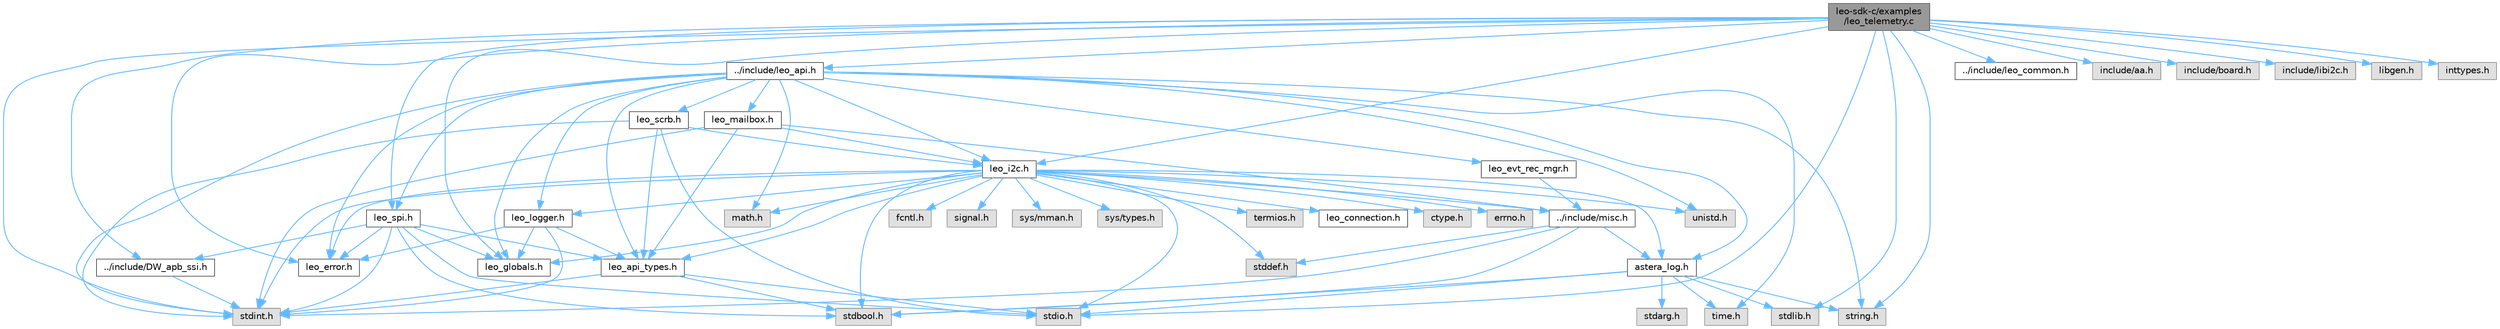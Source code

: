 digraph "leo-sdk-c/examples/leo_telemetry.c"
{
 // LATEX_PDF_SIZE
  bgcolor="transparent";
  edge [fontname=Helvetica,fontsize=10,labelfontname=Helvetica,labelfontsize=10];
  node [fontname=Helvetica,fontsize=10,shape=box,height=0.2,width=0.4];
  Node1 [label="leo-sdk-c/examples\l/leo_telemetry.c",height=0.2,width=0.4,color="gray40", fillcolor="grey60", style="filled", fontcolor="black",tooltip="reference/example to gather DDR and CXL telemetry from a Leo Device"];
  Node1 -> Node2 [color="steelblue1",style="solid"];
  Node2 [label="../include/DW_apb_ssi.h",height=0.2,width=0.4,color="grey40", fillcolor="white", style="filled",URL="$DW__apb__ssi_8h.html",tooltip="Definitions related to flash subsector size, Page sizes. This file has definitions related to the reg..."];
  Node2 -> Node3 [color="steelblue1",style="solid"];
  Node3 [label="stdint.h",height=0.2,width=0.4,color="grey60", fillcolor="#E0E0E0", style="filled",tooltip=" "];
  Node1 -> Node4 [color="steelblue1",style="solid"];
  Node4 [label="../include/leo_api.h",height=0.2,width=0.4,color="grey40", fillcolor="white", style="filled",URL="$leo__api_8h.html",tooltip="Definition of public functions for the SDK."];
  Node4 -> Node5 [color="steelblue1",style="solid"];
  Node5 [label="astera_log.h",height=0.2,width=0.4,color="grey40", fillcolor="white", style="filled",URL="$astera__log_8h.html",tooltip="Logging module for Leo."];
  Node5 -> Node6 [color="steelblue1",style="solid"];
  Node6 [label="stdarg.h",height=0.2,width=0.4,color="grey60", fillcolor="#E0E0E0", style="filled",tooltip=" "];
  Node5 -> Node7 [color="steelblue1",style="solid"];
  Node7 [label="stdbool.h",height=0.2,width=0.4,color="grey60", fillcolor="#E0E0E0", style="filled",tooltip=" "];
  Node5 -> Node8 [color="steelblue1",style="solid"];
  Node8 [label="stdio.h",height=0.2,width=0.4,color="grey60", fillcolor="#E0E0E0", style="filled",tooltip=" "];
  Node5 -> Node9 [color="steelblue1",style="solid"];
  Node9 [label="stdlib.h",height=0.2,width=0.4,color="grey60", fillcolor="#E0E0E0", style="filled",tooltip=" "];
  Node5 -> Node10 [color="steelblue1",style="solid"];
  Node10 [label="string.h",height=0.2,width=0.4,color="grey60", fillcolor="#E0E0E0", style="filled",tooltip=" "];
  Node5 -> Node11 [color="steelblue1",style="solid"];
  Node11 [label="time.h",height=0.2,width=0.4,color="grey60", fillcolor="#E0E0E0", style="filled",tooltip=" "];
  Node4 -> Node12 [color="steelblue1",style="solid"];
  Node12 [label="leo_api_types.h",height=0.2,width=0.4,color="grey40", fillcolor="white", style="filled",URL="$leo__api__types_8h.html",tooltip="Definition of enums and structs used by leo_api."];
  Node12 -> Node7 [color="steelblue1",style="solid"];
  Node12 -> Node3 [color="steelblue1",style="solid"];
  Node12 -> Node8 [color="steelblue1",style="solid"];
  Node4 -> Node13 [color="steelblue1",style="solid"];
  Node13 [label="leo_error.h",height=0.2,width=0.4,color="grey40", fillcolor="white", style="filled",URL="$leo__error_8h.html",tooltip="Definition of error types for the SDK."];
  Node4 -> Node14 [color="steelblue1",style="solid"];
  Node14 [label="leo_globals.h",height=0.2,width=0.4,color="grey40", fillcolor="white", style="filled",URL="$leo__globals_8h.html",tooltip="Definition of enums and structs globally used by the SDK."];
  Node4 -> Node15 [color="steelblue1",style="solid"];
  Node15 [label="leo_i2c.h",height=0.2,width=0.4,color="grey40", fillcolor="white", style="filled",URL="$leo__i2c_8h.html",tooltip="Definition of I2C/SMBus types for the SDK."];
  Node15 -> Node16 [color="steelblue1",style="solid"];
  Node16 [label="../include/misc.h",height=0.2,width=0.4,color="grey40", fillcolor="white", style="filled",URL="$misc_8h.html",tooltip="Header file for miscellaneous defines used in the SDK."];
  Node16 -> Node7 [color="steelblue1",style="solid"];
  Node16 -> Node17 [color="steelblue1",style="solid"];
  Node17 [label="stddef.h",height=0.2,width=0.4,color="grey60", fillcolor="#E0E0E0", style="filled",tooltip=" "];
  Node16 -> Node3 [color="steelblue1",style="solid"];
  Node16 -> Node5 [color="steelblue1",style="solid"];
  Node15 -> Node5 [color="steelblue1",style="solid"];
  Node15 -> Node12 [color="steelblue1",style="solid"];
  Node15 -> Node18 [color="steelblue1",style="solid"];
  Node18 [label="leo_connection.h",height=0.2,width=0.4,color="grey40", fillcolor="white", style="filled",URL="$leo__connection_8h.html",tooltip="Definition of CONNECTION types for the SDK."];
  Node15 -> Node13 [color="steelblue1",style="solid"];
  Node15 -> Node14 [color="steelblue1",style="solid"];
  Node15 -> Node19 [color="steelblue1",style="solid"];
  Node19 [label="leo_logger.h",height=0.2,width=0.4,color="grey40", fillcolor="white", style="filled",URL="$leo__logger_8h.html",tooltip="Definition of helper functions used by Leo SDK."];
  Node19 -> Node12 [color="steelblue1",style="solid"];
  Node19 -> Node13 [color="steelblue1",style="solid"];
  Node19 -> Node14 [color="steelblue1",style="solid"];
  Node19 -> Node3 [color="steelblue1",style="solid"];
  Node15 -> Node20 [color="steelblue1",style="solid"];
  Node20 [label="math.h",height=0.2,width=0.4,color="grey60", fillcolor="#E0E0E0", style="filled",tooltip=" "];
  Node15 -> Node7 [color="steelblue1",style="solid"];
  Node15 -> Node17 [color="steelblue1",style="solid"];
  Node15 -> Node3 [color="steelblue1",style="solid"];
  Node15 -> Node8 [color="steelblue1",style="solid"];
  Node15 -> Node21 [color="steelblue1",style="solid"];
  Node21 [label="unistd.h",height=0.2,width=0.4,color="grey60", fillcolor="#E0E0E0", style="filled",tooltip=" "];
  Node15 -> Node22 [color="steelblue1",style="solid"];
  Node22 [label="ctype.h",height=0.2,width=0.4,color="grey60", fillcolor="#E0E0E0", style="filled",tooltip=" "];
  Node15 -> Node23 [color="steelblue1",style="solid"];
  Node23 [label="errno.h",height=0.2,width=0.4,color="grey60", fillcolor="#E0E0E0", style="filled",tooltip=" "];
  Node15 -> Node24 [color="steelblue1",style="solid"];
  Node24 [label="fcntl.h",height=0.2,width=0.4,color="grey60", fillcolor="#E0E0E0", style="filled",tooltip=" "];
  Node15 -> Node25 [color="steelblue1",style="solid"];
  Node25 [label="signal.h",height=0.2,width=0.4,color="grey60", fillcolor="#E0E0E0", style="filled",tooltip=" "];
  Node15 -> Node26 [color="steelblue1",style="solid"];
  Node26 [label="sys/mman.h",height=0.2,width=0.4,color="grey60", fillcolor="#E0E0E0", style="filled",tooltip=" "];
  Node15 -> Node27 [color="steelblue1",style="solid"];
  Node27 [label="sys/types.h",height=0.2,width=0.4,color="grey60", fillcolor="#E0E0E0", style="filled",tooltip=" "];
  Node15 -> Node28 [color="steelblue1",style="solid"];
  Node28 [label="termios.h",height=0.2,width=0.4,color="grey60", fillcolor="#E0E0E0", style="filled",tooltip=" "];
  Node4 -> Node19 [color="steelblue1",style="solid"];
  Node4 -> Node29 [color="steelblue1",style="solid"];
  Node29 [label="leo_mailbox.h",height=0.2,width=0.4,color="grey40", fillcolor="white", style="filled",URL="$leo__mailbox_8h.html",tooltip="Definition of enums and structs used by the mailbox."];
  Node29 -> Node12 [color="steelblue1",style="solid"];
  Node29 -> Node15 [color="steelblue1",style="solid"];
  Node29 -> Node16 [color="steelblue1",style="solid"];
  Node29 -> Node3 [color="steelblue1",style="solid"];
  Node4 -> Node30 [color="steelblue1",style="solid"];
  Node30 [label="leo_scrb.h",height=0.2,width=0.4,color="grey40", fillcolor="white", style="filled",URL="$leo__scrb_8h.html",tooltip="Definitions related to DDR Scrubbing functions."];
  Node30 -> Node12 [color="steelblue1",style="solid"];
  Node30 -> Node15 [color="steelblue1",style="solid"];
  Node30 -> Node3 [color="steelblue1",style="solid"];
  Node30 -> Node8 [color="steelblue1",style="solid"];
  Node4 -> Node31 [color="steelblue1",style="solid"];
  Node31 [label="leo_spi.h",height=0.2,width=0.4,color="grey40", fillcolor="white", style="filled",URL="$leo__spi_8h.html",tooltip="Definition of SPI types for the SDK."];
  Node31 -> Node2 [color="steelblue1",style="solid"];
  Node31 -> Node12 [color="steelblue1",style="solid"];
  Node31 -> Node13 [color="steelblue1",style="solid"];
  Node31 -> Node14 [color="steelblue1",style="solid"];
  Node31 -> Node7 [color="steelblue1",style="solid"];
  Node31 -> Node3 [color="steelblue1",style="solid"];
  Node31 -> Node8 [color="steelblue1",style="solid"];
  Node4 -> Node32 [color="steelblue1",style="solid"];
  Node32 [label="leo_evt_rec_mgr.h",height=0.2,width=0.4,color="grey40", fillcolor="white", style="filled",URL="$leo__evt__rec__mgr_8h.html",tooltip="definitions related to Leo supported CXL event log/records"];
  Node32 -> Node16 [color="steelblue1",style="solid"];
  Node4 -> Node20 [color="steelblue1",style="solid"];
  Node4 -> Node3 [color="steelblue1",style="solid"];
  Node4 -> Node10 [color="steelblue1",style="solid"];
  Node4 -> Node11 [color="steelblue1",style="solid"];
  Node4 -> Node21 [color="steelblue1",style="solid"];
  Node1 -> Node33 [color="steelblue1",style="solid"];
  Node33 [label="../include/leo_common.h",height=0.2,width=0.4,color="grey40", fillcolor="white", style="filled",URL="$leo__common_8h.html",tooltip="Definition of enums and structs globally used by the SDK."];
  Node1 -> Node13 [color="steelblue1",style="solid"];
  Node1 -> Node14 [color="steelblue1",style="solid"];
  Node1 -> Node15 [color="steelblue1",style="solid"];
  Node1 -> Node31 [color="steelblue1",style="solid"];
  Node1 -> Node34 [color="steelblue1",style="solid"];
  Node34 [label="include/aa.h",height=0.2,width=0.4,color="grey60", fillcolor="#E0E0E0", style="filled",tooltip=" "];
  Node1 -> Node35 [color="steelblue1",style="solid"];
  Node35 [label="include/board.h",height=0.2,width=0.4,color="grey60", fillcolor="#E0E0E0", style="filled",tooltip=" "];
  Node1 -> Node36 [color="steelblue1",style="solid"];
  Node36 [label="include/libi2c.h",height=0.2,width=0.4,color="grey60", fillcolor="#E0E0E0", style="filled",tooltip=" "];
  Node1 -> Node37 [color="steelblue1",style="solid"];
  Node37 [label="libgen.h",height=0.2,width=0.4,color="grey60", fillcolor="#E0E0E0", style="filled",tooltip=" "];
  Node1 -> Node3 [color="steelblue1",style="solid"];
  Node1 -> Node8 [color="steelblue1",style="solid"];
  Node1 -> Node9 [color="steelblue1",style="solid"];
  Node1 -> Node10 [color="steelblue1",style="solid"];
  Node1 -> Node38 [color="steelblue1",style="solid"];
  Node38 [label="inttypes.h",height=0.2,width=0.4,color="grey60", fillcolor="#E0E0E0", style="filled",tooltip=" "];
}
